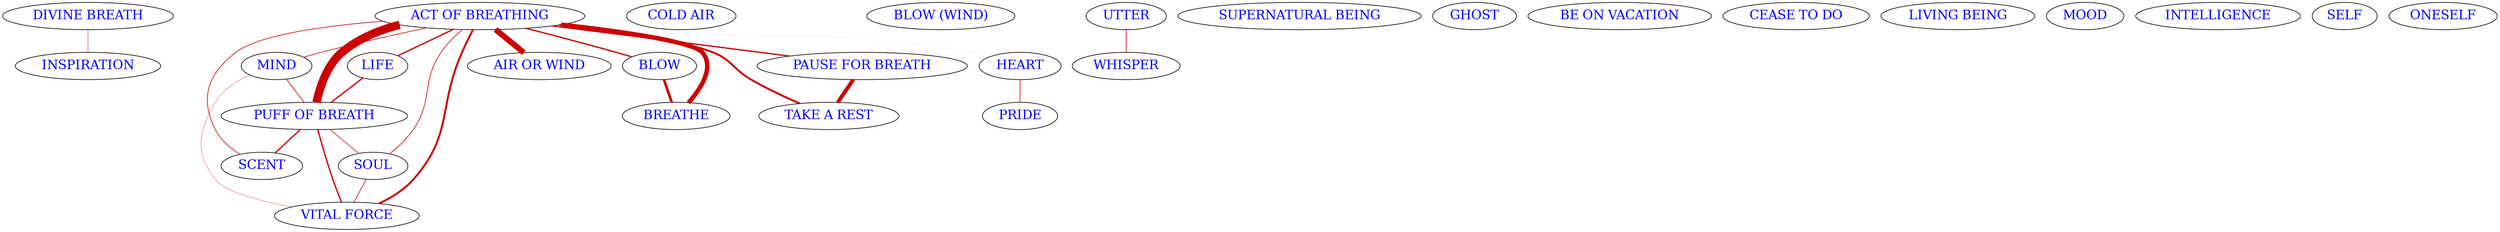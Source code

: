 digraph CausalGraphSummary
{
  splines=true;
  node [fontcolor=blue, fontsize=20];
  "INSPIRATION" [pos="-1,0!"];
  "DIVINE BREATH" [pos="1.5,0.8!"];
  "SCENT" [pos="-1.2,1.9!"];
  "PUFF OF BREATH" [pos="4.5,1.6!"];
  "COLD AIR" [pos="-1,3.6!"];
  "AIR OR WIND" [pos="3,3.2!"];
  "BLOW (WIND)" [pos="1,5!"];
  "BLOW" [pos="5.7,5!"];
  "WHISPER" [pos="4,7!"];
  "UTTER" [pos="0,6.5!"];
  "SUPERNATURAL BEING" [pos="3,-0.3!"];
  "GHOST" [pos="6,0.2!"];
  "ACT OF BREATHING" [pos="7,3.2!"];
  "BREATHE" [pos="6.5,4.1!"];
  "PAUSE FOR BREATH" [pos="9.5,5.2!"];
  "TAKE A REST" [pos="14,6!"];
  "BE ON VACATION" [pos="8,7!"];
  "CEASE TO DO" [pos="13,4.5!"];
  "PRIDE" [pos="9,-0.2!"];
  "SOUL" [pos="9.5,0.5!"];
  "LIFE" [pos="10.8,2.2!"];
  "LIVING BEING" [pos="11.5,3.5!"];
  "VITAL FORCE" [pos="11,1.2!"];
  "HEART" [pos="12.3,0.3!"];
  "MOOD" [pos="11,-0.5!"];
  "INTELLIGENCE" [pos="15.2,1!"];
  "MIND" [pos="14.5,2.2!"];
  "SELF" [pos="15,3!"];
  "ONESELF" [pos="15.5,4!"];
subgraph undirected
{
  edge [dir=none];
  "ACT OF BREATHING" -> "AIR OR WIND" [color="#cc0000ff",penwidth="9"];
  "ACT OF BREATHING" -> "BLOW" [color="#cc0000ff",penwidth="2"];
  "ACT OF BREATHING" -> "BREATHE" [color="#cc0000ff",penwidth="7"];
  "ACT OF BREATHING" -> "HEART" [color="#cc00000c",penwidth="1"];
  "ACT OF BREATHING" -> "LIFE" [color="#cc0000ff",penwidth="2"];
  "ACT OF BREATHING" -> "MIND" [color="#cc0000ff",penwidth="1"];
  "ACT OF BREATHING" -> "PAUSE FOR BREATH" [color="#cc0000ff",penwidth="2"];
  "ACT OF BREATHING" -> "PUFF OF BREATH" [color="#cc0000ff",penwidth="13"];
  "ACT OF BREATHING" -> "SCENT" [color="#cc0000ff",penwidth="1"];
  "ACT OF BREATHING" -> "SOUL" [color="#cc0000ff",penwidth="1"];
  "ACT OF BREATHING" -> "TAKE A REST" [color="#cc0000ff",penwidth="3"];
  "ACT OF BREATHING" -> "VITAL FORCE" [color="#cc0000ff",penwidth="3"];
  "BLOW" -> "BREATHE" [color="#cc0000ff",penwidth="4"];
  "DIVINE BREATH" -> "INSPIRATION" [color="#cc000099",penwidth="1"];
  "HEART" -> "PRIDE" [color="#cc0000ff",penwidth="1"];
  "LIFE" -> "PUFF OF BREATH" [color="#cc0000ff",penwidth="2"];
  "MIND" -> "PUFF OF BREATH" [color="#cc0000ff",penwidth="1"];
  "MIND" -> "VITAL FORCE" [color="#cc000066",penwidth="1"];
  "PAUSE FOR BREATH" -> "TAKE A REST" [color="#cc0000ff",penwidth="6"];
  "PUFF OF BREATH" -> "SCENT" [color="#cc0000ff",penwidth="2"];
  "PUFF OF BREATH" -> "SOUL" [color="#cc0000e5",penwidth="1"];
  "PUFF OF BREATH" -> "VITAL FORCE" [color="#cc0000ff",penwidth="2"];
  "SOUL" -> "VITAL FORCE" [color="#cc0000ff",penwidth="1"];
  "UTTER" -> "WHISPER" [color="#cc0000ff",penwidth="1"];
}
subgraph bidirected
{
  edge [dir=none];
}
subgraph directed
{
  edge [arrowsize=1];
}
subgraph directedPreset
{
  edge [arrowsize=1];
}
}

